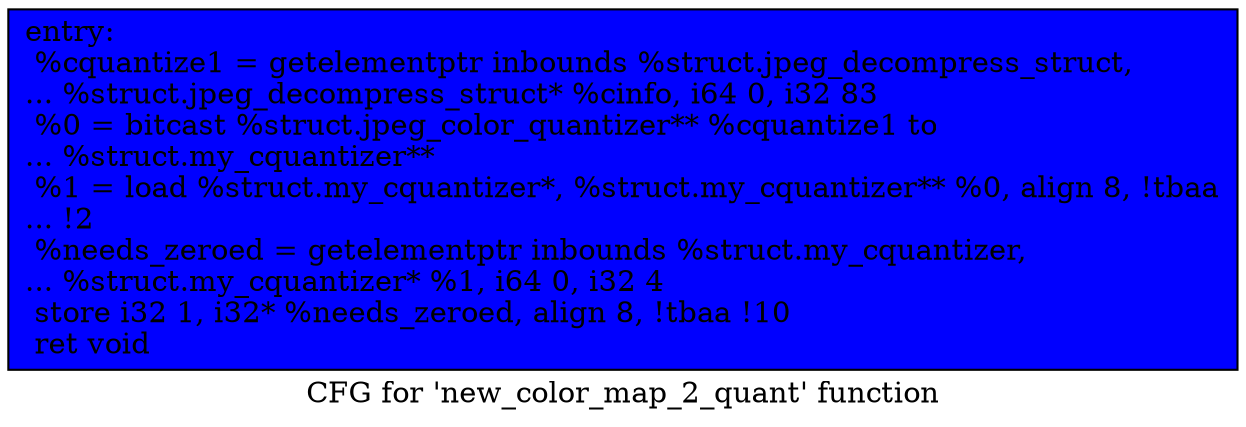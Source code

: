 digraph "CFG for 'new_color_map_2_quant' function" {
	label="CFG for 'new_color_map_2_quant' function";

	Node0x6272300 [shape=record, style = filled, fillcolor = blue, label="{entry:\l  %cquantize1 = getelementptr inbounds %struct.jpeg_decompress_struct,\l... %struct.jpeg_decompress_struct* %cinfo, i64 0, i32 83\l  %0 = bitcast %struct.jpeg_color_quantizer** %cquantize1 to\l... %struct.my_cquantizer**\l  %1 = load %struct.my_cquantizer*, %struct.my_cquantizer** %0, align 8, !tbaa\l... !2\l  %needs_zeroed = getelementptr inbounds %struct.my_cquantizer,\l... %struct.my_cquantizer* %1, i64 0, i32 4\l  store i32 1, i32* %needs_zeroed, align 8, !tbaa !10\l  ret void\l}"];
}

